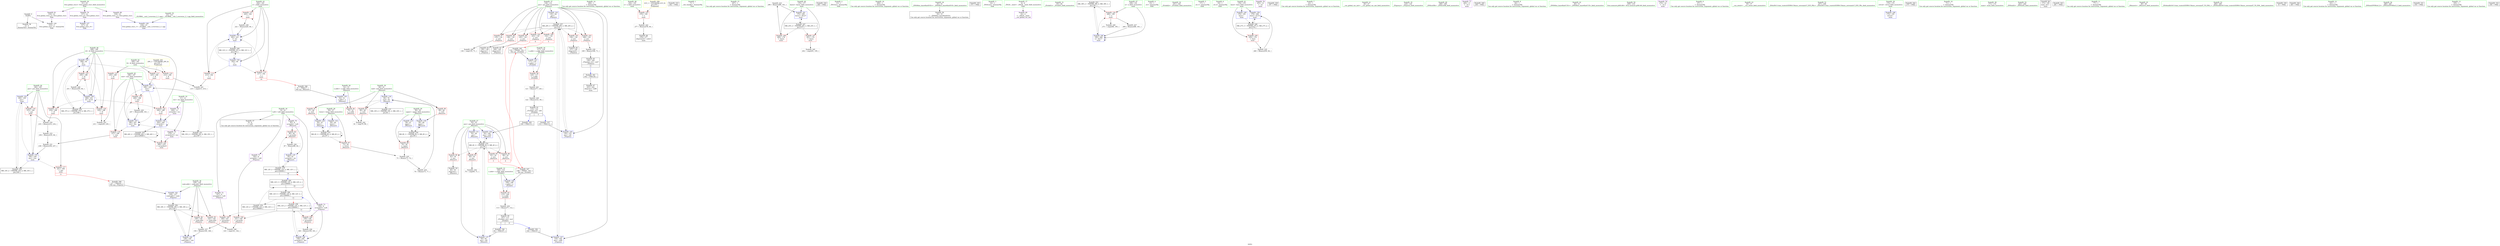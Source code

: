 digraph "SVFG" {
	label="SVFG";

	Node0x55c32f2446e0 [shape=record,color=grey,label="{NodeID: 0\nNullPtr}"];
	Node0x55c32f2446e0 -> Node0x55c32f2654f0[style=solid];
	Node0x55c32f2446e0 -> Node0x55c32f26a1e0[style=solid];
	Node0x55c32f296ca0 [shape=record,color=black,label="{NodeID: 346\n127 = PHI(241, )\n0th arg _Z5queryi }"];
	Node0x55c32f296ca0 -> Node0x55c32f26aca0[style=solid];
	Node0x55c32f263e30 [shape=record,color=red,label="{NodeID: 97\n135\<--130\n\<--pos\n_Z5queryi\n}"];
	Node0x55c32f263e30 -> Node0x55c32f272200[style=solid];
	Node0x55c32f262300 [shape=record,color=green,label="{NodeID: 14\n206\<--1\n\<--dummyObj\nCan only get source location for instruction, argument, global var or function.}"];
	Node0x55c32f283750 [shape=record,color=black,label="{NodeID: 277\nMR_10V_2 = PHI(MR_10V_3, MR_10V_1, )\npts\{61 \}\n}"];
	Node0x55c32f283750 -> Node0x55c32f26a620[style=dashed];
	Node0x55c32f264990 [shape=record,color=red,label="{NodeID: 111\n225\<--180\n\<--K\nmain\n}"];
	Node0x55c32f264990 -> Node0x55c32f26b590[style=solid];
	Node0x55c32f262d20 [shape=record,color=green,label="{NodeID: 28\n56\<--57\nlower\<--lower_field_insensitive\n_Z6inserti\n}"];
	Node0x55c32f262d20 -> Node0x55c32f266f40[style=solid];
	Node0x55c32f262d20 -> Node0x55c32f26a480[style=solid];
	Node0x55c32f262d20 -> Node0x55c32f26a960[style=solid];
	Node0x55c32f269e40 [shape=record,color=red,label="{NodeID: 125\n276\<--192\n\<--x\nmain\n}"];
	Node0x55c32f269e40 -> Node0x55c32f270100[style=solid];
	Node0x55c32f263880 [shape=record,color=green,label="{NodeID: 42\n180\<--181\nK\<--K_field_insensitive\nmain\n}"];
	Node0x55c32f263880 -> Node0x55c32f2648c0[style=solid];
	Node0x55c32f263880 -> Node0x55c32f264990[style=solid];
	Node0x55c32f263880 -> Node0x55c32f264a60[style=solid];
	Node0x55c32f270100 [shape=record,color=grey,label="{NodeID: 222\n277 = Binary(276, 64, )\n}"];
	Node0x55c32f270100 -> Node0x55c32f265f40[style=solid];
	Node0x55c32f26aa30 [shape=record,color=blue,label="{NodeID: 139\n54\<--100\npos\<--call2\n_Z6inserti\n}"];
	Node0x55c32f26aa30 -> Node0x55c32f282850[style=dashed];
	Node0x55c32f2654f0 [shape=record,color=black,label="{NodeID: 56\n2\<--3\ndummyVal\<--dummyVal\n}"];
	Node0x55c32f271600 [shape=record,color=grey,label="{NodeID: 236\n160 = Binary(159, 161, )\n}"];
	Node0x55c32f271600 -> Node0x55c32f26afe0[style=solid];
	Node0x55c32f26b590 [shape=record,color=blue,label="{NodeID: 153\n186\<--225\nsize\<--\nmain\n}"];
	Node0x55c32f26b590 -> Node0x55c32f269890[style=dashed];
	Node0x55c32f26b590 -> Node0x55c32f269960[style=dashed];
	Node0x55c32f26b590 -> Node0x55c32f26b8d0[style=dashed];
	Node0x55c32f26b590 -> Node0x55c32f27b150[style=dashed];
	Node0x55c32f2660e0 [shape=record,color=purple,label="{NodeID: 70\n85\<--8\narrayidx\<--Left\n_Z6inserti\n}"];
	Node0x55c32f2660e0 -> Node0x55c32f267350[style=solid];
	Node0x55c32f2660e0 -> Node0x55c32f26a6f0[style=solid];
	Node0x55c32f295c50 [shape=record,color=black,label="{NodeID: 333\n262 = PHI()\n}"];
	Node0x55c32f27ac50 [shape=record,color=black,label="{NodeID: 250\nMR_33V_2 = PHI(MR_33V_4, MR_33V_1, )\npts\{185 \}\n}"];
	Node0x55c32f27ac50 -> Node0x55c32f26b4c0[style=dashed];
	Node0x55c32f266cd0 [shape=record,color=red,label="{NodeID: 84\n83\<--54\n\<--pos\n_Z6inserti\n}"];
	Node0x55c32f266cd0 -> Node0x55c32f2657f0[style=solid];
	Node0x55c32f244650 [shape=record,color=green,label="{NodeID: 1\n7\<--1\n__dso_handle\<--dummyObj\nGlob }"];
	Node0x55c32f296db0 [shape=record,color=black,label="{NodeID: 347\n108 = PHI(91, 163, )\n0th arg _Z5chld1i }"];
	Node0x55c32f296db0 -> Node0x55c32f26ab00[style=solid];
	Node0x55c32f27f650 [shape=record,color=black,label="{NodeID: 264\nMR_12V_3 = PHI(MR_12V_4, MR_12V_2, )\npts\{100000 \}\n|{|<s1>10}}"];
	Node0x55c32f27f650 -> Node0x55c32f280a50[style=dashed];
	Node0x55c32f27f650:s1 -> Node0x55c32f283c50[style=dashed,color=red];
	Node0x55c32f263f00 [shape=record,color=red,label="{NodeID: 98\n138\<--130\n\<--pos\n_Z5queryi\n}"];
	Node0x55c32f263f00 -> Node0x55c32f265a60[style=solid];
	Node0x55c32f262390 [shape=record,color=green,label="{NodeID: 15\n207\<--1\n\<--dummyObj\nCan only get source location for instruction, argument, global var or function.}"];
	Node0x55c32f283c50 [shape=record,color=black,label="{NodeID: 278\nMR_12V_2 = PHI(MR_12V_4, MR_12V_1, )\npts\{100000 \}\n|{|<s3>10}}"];
	Node0x55c32f283c50 -> Node0x55c32f267350[style=dashed];
	Node0x55c32f283c50 -> Node0x55c32f26a6f0[style=dashed];
	Node0x55c32f283c50 -> Node0x55c32f283c50[style=dashed];
	Node0x55c32f283c50:s3 -> Node0x55c32f27f650[style=dashed,color=blue];
	Node0x55c32f264a60 [shape=record,color=red,label="{NodeID: 112\n230\<--180\n\<--K\nmain\n}"];
	Node0x55c32f264a60 -> Node0x55c32f272080[style=solid];
	Node0x55c32f262df0 [shape=record,color=green,label="{NodeID: 29\n58\<--59\nupper\<--upper_field_insensitive\n_Z6inserti\n}"];
	Node0x55c32f262df0 -> Node0x55c32f267010[style=solid];
	Node0x55c32f262df0 -> Node0x55c32f26a550[style=solid];
	Node0x55c32f262df0 -> Node0x55c32f26a7c0[style=solid];
	Node0x55c32f269f10 [shape=record,color=red,label="{NodeID: 126\n280\<--279\n\<--arrayidx23\nmain\n}"];
	Node0x55c32f263950 [shape=record,color=green,label="{NodeID: 43\n182\<--183\ni\<--i_field_insensitive\nmain\n}"];
	Node0x55c32f263950 -> Node0x55c32f264b30[style=solid];
	Node0x55c32f263950 -> Node0x55c32f264c00[style=solid];
	Node0x55c32f263950 -> Node0x55c32f264cd0[style=solid];
	Node0x55c32f263950 -> Node0x55c32f26b320[style=solid];
	Node0x55c32f263950 -> Node0x55c32f26b3f0[style=solid];
	Node0x55c32f270280 [shape=record,color=grey,label="{NodeID: 223\n290 = Binary(289, 161, )\n}"];
	Node0x55c32f270280 -> Node0x55c32f26bc10[style=solid];
	Node0x55c32f26ab00 [shape=record,color=blue,label="{NodeID: 140\n109\<--108\nx.addr\<--x\n_Z5chld1i\n}"];
	Node0x55c32f26ab00 -> Node0x55c32f267420[style=dashed];
	Node0x55c32f2655f0 [shape=record,color=black,label="{NodeID: 57\n9\<--8\n\<--Left\nCan only get source location for instruction, argument, global var or function.}"];
	Node0x55c32f271780 [shape=record,color=grey,label="{NodeID: 237\n150 = Binary(149, 148, )\n}"];
	Node0x55c32f271780 -> Node0x55c32f26ae40[style=solid];
	Node0x55c32f26b660 [shape=record,color=blue,label="{NodeID: 154\n188\<--64\ni4\<--\nmain\n}"];
	Node0x55c32f26b660 -> Node0x55c32f269a30[style=dashed];
	Node0x55c32f26b660 -> Node0x55c32f269b00[style=dashed];
	Node0x55c32f26b660 -> Node0x55c32f269bd0[style=dashed];
	Node0x55c32f26b660 -> Node0x55c32f269ca0[style=dashed];
	Node0x55c32f26b660 -> Node0x55c32f26b9a0[style=dashed];
	Node0x55c32f26b660 -> Node0x55c32f27b650[style=dashed];
	Node0x55c32f2661b0 [shape=record,color=purple,label="{NodeID: 71\n140\<--8\narrayidx\<--Left\n_Z5queryi\n}"];
	Node0x55c32f2661b0 -> Node0x55c32f2643e0[style=solid];
	Node0x55c32f295d50 [shape=record,color=black,label="{NodeID: 334\n266 = PHI()\n}"];
	Node0x55c32f27b150 [shape=record,color=black,label="{NodeID: 251\nMR_35V_2 = PHI(MR_35V_4, MR_35V_1, )\npts\{187 \}\n}"];
	Node0x55c32f27b150 -> Node0x55c32f26b590[style=dashed];
	Node0x55c32f266da0 [shape=record,color=red,label="{NodeID: 85\n91\<--54\n\<--pos\n_Z6inserti\n|{<s0>3}}"];
	Node0x55c32f266da0:s0 -> Node0x55c32f296db0[style=solid,color=red];
	Node0x55c32f244770 [shape=record,color=green,label="{NodeID: 2\n13\<--1\n_ZSt3cin\<--dummyObj\nGlob }"];
	Node0x55c32f297380 [shape=record,color=black,label="{NodeID: 348\n51 = PHI(217, )\n0th arg _Z6inserti }"];
	Node0x55c32f297380 -> Node0x55c32f26a2e0[style=solid];
	Node0x55c32f263fd0 [shape=record,color=red,label="{NodeID: 99\n145\<--130\n\<--pos\n_Z5queryi\n}"];
	Node0x55c32f263fd0 -> Node0x55c32f265b30[style=solid];
	Node0x55c32f262420 [shape=record,color=green,label="{NodeID: 16\n208\<--1\n\<--dummyObj\nCan only get source location for instruction, argument, global var or function.}"];
	Node0x55c32f264b30 [shape=record,color=red,label="{NodeID: 113\n213\<--182\n\<--i\nmain\n}"];
	Node0x55c32f264b30 -> Node0x55c32f271d80[style=solid];
	Node0x55c32f262ec0 [shape=record,color=green,label="{NodeID: 30\n60\<--61\nmid\<--mid_field_insensitive\n_Z6inserti\n}"];
	Node0x55c32f262ec0 -> Node0x55c32f2670e0[style=solid];
	Node0x55c32f262ec0 -> Node0x55c32f2671b0[style=solid];
	Node0x55c32f262ec0 -> Node0x55c32f267280[style=solid];
	Node0x55c32f262ec0 -> Node0x55c32f26a620[style=solid];
	Node0x55c32f285890 [shape=record,color=yellow,style=double,label="{NodeID: 293\n29V_1 = ENCHI(MR_29V_0)\npts\{181 \}\nFun[main]}"];
	Node0x55c32f285890 -> Node0x55c32f2648c0[style=dashed];
	Node0x55c32f285890 -> Node0x55c32f264990[style=dashed];
	Node0x55c32f285890 -> Node0x55c32f264a60[style=dashed];
	Node0x55c32f269fe0 [shape=record,color=blue,label="{NodeID: 127\n317\<--22\nllvm.global_ctors_0\<--\nGlob }"];
	Node0x55c32f263a20 [shape=record,color=green,label="{NodeID: 44\n184\<--185\npos\<--pos_field_insensitive\nmain\n}"];
	Node0x55c32f263a20 -> Node0x55c32f2696f0[style=solid];
	Node0x55c32f263a20 -> Node0x55c32f2697c0[style=solid];
	Node0x55c32f263a20 -> Node0x55c32f26b4c0[style=solid];
	Node0x55c32f263a20 -> Node0x55c32f26b730[style=solid];
	Node0x55c32f270400 [shape=record,color=grey,label="{NodeID: 224\n76 = Binary(75, 77, )\n}"];
	Node0x55c32f270400 -> Node0x55c32f26a620[style=solid];
	Node0x55c32f26abd0 [shape=record,color=blue,label="{NodeID: 141\n117\<--116\nx.addr\<--x\n_Z5chld2i\n}"];
	Node0x55c32f26abd0 -> Node0x55c32f2674f0[style=dashed];
	Node0x55c32f2656f0 [shape=record,color=black,label="{NodeID: 58\n34\<--35\n\<--_ZNSt8ios_base4InitD1Ev\nCan only get source location for instruction, argument, global var or function.}"];
	Node0x55c32f271900 [shape=record,color=grey,label="{NodeID: 238\n221 = Binary(220, 64, )\n}"];
	Node0x55c32f271900 -> Node0x55c32f26b3f0[style=solid];
	Node0x55c32f26b730 [shape=record,color=blue,label="{NodeID: 155\n184\<--238\npos\<--rem\nmain\n}"];
	Node0x55c32f26b730 -> Node0x55c32f2696f0[style=dashed];
	Node0x55c32f26b730 -> Node0x55c32f2697c0[style=dashed];
	Node0x55c32f26b730 -> Node0x55c32f26b730[style=dashed];
	Node0x55c32f26b730 -> Node0x55c32f27ac50[style=dashed];
	Node0x55c32f266280 [shape=record,color=purple,label="{NodeID: 72\n147\<--8\narrayidx3\<--Left\n_Z5queryi\n}"];
	Node0x55c32f266280 -> Node0x55c32f2644b0[style=solid];
	Node0x55c32f295e20 [shape=record,color=black,label="{NodeID: 335\n273 = PHI()\n}"];
	Node0x55c32f27b650 [shape=record,color=black,label="{NodeID: 252\nMR_37V_2 = PHI(MR_37V_4, MR_37V_1, )\npts\{189 \}\n}"];
	Node0x55c32f27b650 -> Node0x55c32f26b660[style=dashed];
	Node0x55c32f266e70 [shape=record,color=red,label="{NodeID: 86\n99\<--54\n\<--pos\n_Z6inserti\n|{<s0>4}}"];
	Node0x55c32f266e70:s0 -> Node0x55c32f296910[style=solid,color=red];
	Node0x55c32f2449d0 [shape=record,color=green,label="{NodeID: 3\n14\<--1\n_ZSt4cout\<--dummyObj\nGlob }"];
	Node0x55c32f2640a0 [shape=record,color=red,label="{NodeID: 100\n152\<--130\n\<--pos\n_Z5queryi\n|{<s0>5}}"];
	Node0x55c32f2640a0:s0 -> Node0x55c32f296910[style=solid,color=red];
	Node0x55c32f2624b0 [shape=record,color=green,label="{NodeID: 17\n4\<--6\n_ZStL8__ioinit\<--_ZStL8__ioinit_field_insensitive\nGlob }"];
	Node0x55c32f2624b0 -> Node0x55c32f266010[style=solid];
	Node0x55c32f264c00 [shape=record,color=red,label="{NodeID: 114\n217\<--182\n\<--i\nmain\n|{<s0>10}}"];
	Node0x55c32f264c00:s0 -> Node0x55c32f297380[style=solid,color=red];
	Node0x55c32f262f90 [shape=record,color=green,label="{NodeID: 31\n93\<--94\n_Z5chld1i\<--_Z5chld1i_field_insensitive\n}"];
	Node0x55c32f26a0e0 [shape=record,color=blue,label="{NodeID: 128\n318\<--23\nllvm.global_ctors_1\<--_GLOBAL__sub_I_overwise_2_1.cpp\nGlob }"];
	Node0x55c32f263af0 [shape=record,color=green,label="{NodeID: 45\n186\<--187\nsize\<--size_field_insensitive\nmain\n}"];
	Node0x55c32f263af0 -> Node0x55c32f269890[style=solid];
	Node0x55c32f263af0 -> Node0x55c32f269960[style=solid];
	Node0x55c32f263af0 -> Node0x55c32f26b590[style=solid];
	Node0x55c32f263af0 -> Node0x55c32f26b8d0[style=solid];
	Node0x55c32f270580 [shape=record,color=grey,label="{NodeID: 225\n75 = Binary(73, 74, )\n}"];
	Node0x55c32f270580 -> Node0x55c32f270400[style=solid];
	Node0x55c32f26aca0 [shape=record,color=blue,label="{NodeID: 142\n128\<--127\nrank.addr\<--rank\n_Z5queryi\n}"];
	Node0x55c32f26aca0 -> Node0x55c32f27ca50[style=dashed];
	Node0x55c32f2657f0 [shape=record,color=black,label="{NodeID: 59\n84\<--83\nidxprom\<--\n_Z6inserti\n}"];
	Node0x55c32f271a80 [shape=record,color=grey,label="{NodeID: 239\n70 = cmp(69, 71, )\n}"];
	Node0x55c32f26b800 [shape=record,color=blue,label="{NodeID: 156\n244\<--240\narrayidx\<--\nmain\n}"];
	Node0x55c32f26b800 -> Node0x55c32f269f10[style=dashed];
	Node0x55c32f26b800 -> Node0x55c32f26b800[style=dashed];
	Node0x55c32f26b800 -> Node0x55c32f27c550[style=dashed];
	Node0x55c32f266350 [shape=record,color=purple,label="{NodeID: 73\n158\<--8\narrayidx5\<--Left\n_Z5queryi\n}"];
	Node0x55c32f266350 -> Node0x55c32f264580[style=solid];
	Node0x55c32f266350 -> Node0x55c32f26afe0[style=solid];
	Node0x55c32f295ef0 [shape=record,color=black,label="{NodeID: 336\n92 = PHI(107, )\n}"];
	Node0x55c32f295ef0 -> Node0x55c32f26a890[style=solid];
	Node0x55c32f27bb50 [shape=record,color=black,label="{NodeID: 253\nMR_39V_2 = PHI(MR_39V_4, MR_39V_1, )\npts\{191 \}\n}"];
	Node0x55c32f27bb50 -> Node0x55c32f269d70[style=dashed];
	Node0x55c32f27bb50 -> Node0x55c32f26bb40[style=dashed];
	Node0x55c32f266f40 [shape=record,color=red,label="{NodeID: 87\n73\<--56\n\<--lower\n_Z6inserti\n}"];
	Node0x55c32f266f40 -> Node0x55c32f270580[style=solid];
	Node0x55c32f261860 [shape=record,color=green,label="{NodeID: 4\n15\<--1\n.str\<--dummyObj\nGlob }"];
	Node0x55c32f264170 [shape=record,color=red,label="{NodeID: 101\n156\<--130\n\<--pos\n_Z5queryi\n}"];
	Node0x55c32f264170 -> Node0x55c32f265c00[style=solid];
	Node0x55c32f262540 [shape=record,color=green,label="{NodeID: 18\n8\<--10\nLeft\<--Left_field_insensitive\nGlob }"];
	Node0x55c32f262540 -> Node0x55c32f2655f0[style=solid];
	Node0x55c32f262540 -> Node0x55c32f2660e0[style=solid];
	Node0x55c32f262540 -> Node0x55c32f2661b0[style=solid];
	Node0x55c32f262540 -> Node0x55c32f266280[style=solid];
	Node0x55c32f262540 -> Node0x55c32f266350[style=solid];
	Node0x55c32f264cd0 [shape=record,color=red,label="{NodeID: 115\n220\<--182\n\<--i\nmain\n}"];
	Node0x55c32f264cd0 -> Node0x55c32f271900[style=solid];
	Node0x55c32f263060 [shape=record,color=green,label="{NodeID: 32\n101\<--102\n_Z5chld2i\<--_Z5chld2i_field_insensitive\n}"];
	Node0x55c32f26a1e0 [shape=record,color=blue, style = dotted,label="{NodeID: 129\n319\<--3\nllvm.global_ctors_2\<--dummyVal\nGlob }"];
	Node0x55c32f263bc0 [shape=record,color=green,label="{NodeID: 46\n188\<--189\ni4\<--i4_field_insensitive\nmain\n}"];
	Node0x55c32f263bc0 -> Node0x55c32f269a30[style=solid];
	Node0x55c32f263bc0 -> Node0x55c32f269b00[style=solid];
	Node0x55c32f263bc0 -> Node0x55c32f269bd0[style=solid];
	Node0x55c32f263bc0 -> Node0x55c32f269ca0[style=solid];
	Node0x55c32f263bc0 -> Node0x55c32f26b660[style=solid];
	Node0x55c32f263bc0 -> Node0x55c32f26b9a0[style=solid];
	Node0x55c32f270700 [shape=record,color=grey,label="{NodeID: 226\n251 = Binary(250, 64, )\n}"];
	Node0x55c32f270700 -> Node0x55c32f26b9a0[style=solid];
	Node0x55c32f26ad70 [shape=record,color=blue,label="{NodeID: 143\n130\<--64\npos\<--\n_Z5queryi\n}"];
	Node0x55c32f26ad70 -> Node0x55c32f27cf50[style=dashed];
	Node0x55c32f2658c0 [shape=record,color=black,label="{NodeID: 60\n107\<--113\n_Z5chld1i_ret\<--mul\n_Z5chld1i\n|{<s0>3|<s1>6}}"];
	Node0x55c32f2658c0:s0 -> Node0x55c32f295ef0[style=solid,color=blue];
	Node0x55c32f2658c0:s1 -> Node0x55c32f296220[style=solid,color=blue];
	Node0x55c32f271c00 [shape=record,color=grey,label="{NodeID: 240\n271 = cmp(268, 195, )\n}"];
	Node0x55c32f26b8d0 [shape=record,color=blue,label="{NodeID: 157\n186\<--247\nsize\<--dec\nmain\n}"];
	Node0x55c32f26b8d0 -> Node0x55c32f269890[style=dashed];
	Node0x55c32f26b8d0 -> Node0x55c32f269960[style=dashed];
	Node0x55c32f26b8d0 -> Node0x55c32f26b8d0[style=dashed];
	Node0x55c32f26b8d0 -> Node0x55c32f27b150[style=dashed];
	Node0x55c32f266420 [shape=record,color=purple,label="{NodeID: 74\n244\<--11\narrayidx\<--res\nmain\n}"];
	Node0x55c32f266420 -> Node0x55c32f26b800[style=solid];
	Node0x55c32f2960e0 [shape=record,color=black,label="{NodeID: 337\n153 = PHI(115, )\n}"];
	Node0x55c32f2960e0 -> Node0x55c32f26af10[style=solid];
	Node0x55c32f27c050 [shape=record,color=black,label="{NodeID: 254\nMR_12V_2 = PHI(MR_12V_5, MR_12V_1, )\npts\{100000 \}\n}"];
	Node0x55c32f27c050 -> Node0x55c32f27f650[style=dashed];
	Node0x55c32f267010 [shape=record,color=red,label="{NodeID: 88\n74\<--58\n\<--upper\n_Z6inserti\n}"];
	Node0x55c32f267010 -> Node0x55c32f270580[style=solid];
	Node0x55c32f2618f0 [shape=record,color=green,label="{NodeID: 5\n17\<--1\n.str.1\<--dummyObj\nGlob }"];
	Node0x55c32f280a50 [shape=record,color=black,label="{NodeID: 268\nMR_12V_5 = PHI(MR_12V_6, MR_12V_3, )\npts\{100000 \}\n|{|<s1>11}}"];
	Node0x55c32f280a50 -> Node0x55c32f27c050[style=dashed];
	Node0x55c32f280a50:s1 -> Node0x55c32f27d450[style=dashed,color=red];
	Node0x55c32f264240 [shape=record,color=red,label="{NodeID: 102\n163\<--130\n\<--pos\n_Z5queryi\n|{<s0>6}}"];
	Node0x55c32f264240:s0 -> Node0x55c32f296db0[style=solid,color=red];
	Node0x55c32f2625d0 [shape=record,color=green,label="{NodeID: 19\n11\<--12\nres\<--res_field_insensitive\nGlob }"];
	Node0x55c32f2625d0 -> Node0x55c32f266420[style=solid];
	Node0x55c32f2625d0 -> Node0x55c32f2664f0[style=solid];
	Node0x55c32f2696f0 [shape=record,color=red,label="{NodeID: 116\n233\<--184\n\<--pos\nmain\n}"];
	Node0x55c32f2696f0 -> Node0x55c32f271300[style=solid];
	Node0x55c32f263130 [shape=record,color=green,label="{NodeID: 33\n109\<--110\nx.addr\<--x.addr_field_insensitive\n_Z5chld1i\n}"];
	Node0x55c32f263130 -> Node0x55c32f267420[style=solid];
	Node0x55c32f263130 -> Node0x55c32f26ab00[style=solid];
	Node0x55c32f26a2e0 [shape=record,color=blue,label="{NodeID: 130\n52\<--51\nx.addr\<--x\n_Z6inserti\n}"];
	Node0x55c32f26a2e0 -> Node0x55c32f266b30[style=dashed];
	Node0x55c32f263c90 [shape=record,color=green,label="{NodeID: 47\n190\<--191\nn\<--n_field_insensitive\nmain\n}"];
	Node0x55c32f263c90 -> Node0x55c32f269d70[style=solid];
	Node0x55c32f263c90 -> Node0x55c32f26bb40[style=solid];
	Node0x55c32f270880 [shape=record,color=grey,label="{NodeID: 227\n269 = Binary(268, 161, )\n}"];
	Node0x55c32f270880 -> Node0x55c32f26bb40[style=solid];
	Node0x55c32f26ae40 [shape=record,color=blue,label="{NodeID: 144\n128\<--150\nrank.addr\<--sub\n_Z5queryi\n}"];
	Node0x55c32f26ae40 -> Node0x55c32f27ca50[style=dashed];
	Node0x55c32f265990 [shape=record,color=black,label="{NodeID: 61\n115\<--122\n_Z5chld2i_ret\<--add\n_Z5chld2i\n|{<s0>4|<s1>5}}"];
	Node0x55c32f265990:s0 -> Node0x55c32f2957f0[style=solid,color=blue];
	Node0x55c32f265990:s1 -> Node0x55c32f2960e0[style=solid,color=blue];
	Node0x55c32f271d80 [shape=record,color=grey,label="{NodeID: 241\n215 = cmp(213, 214, )\n}"];
	Node0x55c32f26b9a0 [shape=record,color=blue,label="{NodeID: 158\n188\<--251\ni4\<--inc10\nmain\n}"];
	Node0x55c32f26b9a0 -> Node0x55c32f269a30[style=dashed];
	Node0x55c32f26b9a0 -> Node0x55c32f269b00[style=dashed];
	Node0x55c32f26b9a0 -> Node0x55c32f269bd0[style=dashed];
	Node0x55c32f26b9a0 -> Node0x55c32f269ca0[style=dashed];
	Node0x55c32f26b9a0 -> Node0x55c32f26b9a0[style=dashed];
	Node0x55c32f26b9a0 -> Node0x55c32f27b650[style=dashed];
	Node0x55c32f2664f0 [shape=record,color=purple,label="{NodeID: 75\n279\<--11\narrayidx23\<--res\nmain\n}"];
	Node0x55c32f2664f0 -> Node0x55c32f269f10[style=solid];
	Node0x55c32f296220 [shape=record,color=black,label="{NodeID: 338\n164 = PHI(107, )\n}"];
	Node0x55c32f296220 -> Node0x55c32f26b0b0[style=solid];
	Node0x55c32f27c550 [shape=record,color=black,label="{NodeID: 255\nMR_44V_2 = PHI(MR_44V_3, MR_44V_1, )\npts\{120000 \}\n}"];
	Node0x55c32f27c550 -> Node0x55c32f269f10[style=dashed];
	Node0x55c32f27c550 -> Node0x55c32f26b800[style=dashed];
	Node0x55c32f27c550 -> Node0x55c32f27c550[style=dashed];
	Node0x55c32f2670e0 [shape=record,color=red,label="{NodeID: 89\n80\<--60\n\<--mid\n_Z6inserti\n}"];
	Node0x55c32f2670e0 -> Node0x55c32f271f00[style=solid];
	Node0x55c32f25a970 [shape=record,color=green,label="{NodeID: 6\n19\<--1\n.str.2\<--dummyObj\nGlob }"];
	Node0x55c32f264310 [shape=record,color=red,label="{NodeID: 103\n168\<--130\n\<--pos\n_Z5queryi\n}"];
	Node0x55c32f264310 -> Node0x55c32f270d00[style=solid];
	Node0x55c32f2626a0 [shape=record,color=green,label="{NodeID: 20\n21\<--25\nllvm.global_ctors\<--llvm.global_ctors_field_insensitive\nGlob }"];
	Node0x55c32f2626a0 -> Node0x55c32f266830[style=solid];
	Node0x55c32f2626a0 -> Node0x55c32f266930[style=solid];
	Node0x55c32f2626a0 -> Node0x55c32f266a30[style=solid];
	Node0x55c32f2697c0 [shape=record,color=red,label="{NodeID: 117\n241\<--184\n\<--pos\nmain\n|{<s0>11}}"];
	Node0x55c32f2697c0:s0 -> Node0x55c32f296ca0[style=solid,color=red];
	Node0x55c32f263200 [shape=record,color=green,label="{NodeID: 34\n117\<--118\nx.addr\<--x.addr_field_insensitive\n_Z5chld2i\n}"];
	Node0x55c32f263200 -> Node0x55c32f2674f0[style=solid];
	Node0x55c32f263200 -> Node0x55c32f26abd0[style=solid];
	Node0x55c32f26a3b0 [shape=record,color=blue,label="{NodeID: 131\n54\<--64\npos\<--\n_Z6inserti\n}"];
	Node0x55c32f26a3b0 -> Node0x55c32f282850[style=dashed];
	Node0x55c32f264d80 [shape=record,color=green,label="{NodeID: 48\n192\<--193\nx\<--x_field_insensitive\nmain\n}"];
	Node0x55c32f264d80 -> Node0x55c32f269e40[style=solid];
	Node0x55c32f270a00 [shape=record,color=grey,label="{NodeID: 228\n87 = Binary(86, 64, )\n}"];
	Node0x55c32f270a00 -> Node0x55c32f26a6f0[style=solid];
	Node0x55c32f26af10 [shape=record,color=blue,label="{NodeID: 145\n130\<--153\npos\<--call\n_Z5queryi\n}"];
	Node0x55c32f26af10 -> Node0x55c32f27cf50[style=dashed];
	Node0x55c32f265a60 [shape=record,color=black,label="{NodeID: 62\n139\<--138\nidxprom\<--\n_Z5queryi\n}"];
	Node0x55c32f271f00 [shape=record,color=grey,label="{NodeID: 242\n81 = cmp(79, 80, )\n}"];
	Node0x55c32f26ba70 [shape=record,color=blue,label="{NodeID: 159\n178\<--260\nkase\<--inc14\nmain\n}"];
	Node0x55c32f26ba70 -> Node0x55c32f27a250[style=dashed];
	Node0x55c32f2665c0 [shape=record,color=purple,label="{NodeID: 76\n255\<--15\n\<--.str\nmain\n}"];
	Node0x55c32f296360 [shape=record,color=black,label="{NodeID: 339\n197 = PHI()\n}"];
	Node0x55c32f27ca50 [shape=record,color=black,label="{NodeID: 256\nMR_18V_3 = PHI(MR_18V_5, MR_18V_2, )\npts\{129 \}\n}"];
	Node0x55c32f27ca50 -> Node0x55c32f2675c0[style=dashed];
	Node0x55c32f27ca50 -> Node0x55c32f263d60[style=dashed];
	Node0x55c32f27ca50 -> Node0x55c32f26ae40[style=dashed];
	Node0x55c32f27ca50 -> Node0x55c32f27ca50[style=dashed];
	Node0x55c32f2671b0 [shape=record,color=red,label="{NodeID: 90\n89\<--60\n\<--mid\n_Z6inserti\n}"];
	Node0x55c32f2671b0 -> Node0x55c32f26a7c0[style=solid];
	Node0x55c32f25aa00 [shape=record,color=green,label="{NodeID: 7\n22\<--1\n\<--dummyObj\nCan only get source location for instruction, argument, global var or function.}"];
	Node0x55c32f2643e0 [shape=record,color=red,label="{NodeID: 104\n141\<--140\n\<--arrayidx\n_Z5queryi\n}"];
	Node0x55c32f2643e0 -> Node0x55c32f272500[style=solid];
	Node0x55c32f262770 [shape=record,color=green,label="{NodeID: 21\n26\<--27\n__cxx_global_var_init\<--__cxx_global_var_init_field_insensitive\n}"];
	Node0x55c32f269890 [shape=record,color=red,label="{NodeID: 118\n237\<--186\n\<--size\nmain\n}"];
	Node0x55c32f269890 -> Node0x55c32f270e80[style=solid];
	Node0x55c32f2632d0 [shape=record,color=green,label="{NodeID: 35\n124\<--125\n_Z5queryi\<--_Z5queryi_field_insensitive\n}"];
	Node0x55c32f26a480 [shape=record,color=blue,label="{NodeID: 132\n56\<--64\nlower\<--\n_Z6inserti\n}"];
	Node0x55c32f26a480 -> Node0x55c32f282d50[style=dashed];
	Node0x55c32f264e50 [shape=record,color=green,label="{NodeID: 49\n198\<--199\n_ZNSirsERi\<--_ZNSirsERi_field_insensitive\n}"];
	Node0x55c32f270b80 [shape=record,color=grey,label="{NodeID: 229\n247 = Binary(246, 161, )\n}"];
	Node0x55c32f270b80 -> Node0x55c32f26b8d0[style=solid];
	Node0x55c32f26afe0 [shape=record,color=blue,label="{NodeID: 146\n158\<--160\narrayidx5\<--dec\n_Z5queryi\n}"];
	Node0x55c32f26afe0 -> Node0x55c32f27d450[style=dashed];
	Node0x55c32f265b30 [shape=record,color=black,label="{NodeID: 63\n146\<--145\nidxprom2\<--\n_Z5queryi\n}"];
	Node0x55c32f272080 [shape=record,color=grey,label="{NodeID: 243\n231 = cmp(229, 230, )\n}"];
	Node0x55c32f26bb40 [shape=record,color=blue,label="{NodeID: 160\n190\<--269\nn\<--dec17\nmain\n}"];
	Node0x55c32f26bb40 -> Node0x55c32f269d70[style=dashed];
	Node0x55c32f26bb40 -> Node0x55c32f26bb40[style=dashed];
	Node0x55c32f26bb40 -> Node0x55c32f27bb50[style=dashed];
	Node0x55c32f266690 [shape=record,color=purple,label="{NodeID: 77\n265\<--17\n\<--.str.1\nmain\n}"];
	Node0x55c32f296430 [shape=record,color=black,label="{NodeID: 340\n204 = PHI()\n}"];
	Node0x55c32f27cf50 [shape=record,color=black,label="{NodeID: 257\nMR_20V_3 = PHI(MR_20V_5, MR_20V_2, )\npts\{131 \}\n}"];
	Node0x55c32f27cf50 -> Node0x55c32f263e30[style=dashed];
	Node0x55c32f27cf50 -> Node0x55c32f263f00[style=dashed];
	Node0x55c32f27cf50 -> Node0x55c32f263fd0[style=dashed];
	Node0x55c32f27cf50 -> Node0x55c32f2640a0[style=dashed];
	Node0x55c32f27cf50 -> Node0x55c32f264170[style=dashed];
	Node0x55c32f27cf50 -> Node0x55c32f264240[style=dashed];
	Node0x55c32f27cf50 -> Node0x55c32f264310[style=dashed];
	Node0x55c32f27cf50 -> Node0x55c32f26af10[style=dashed];
	Node0x55c32f27cf50 -> Node0x55c32f26b0b0[style=dashed];
	Node0x55c32f267280 [shape=record,color=red,label="{NodeID: 91\n97\<--60\n\<--mid\n_Z6inserti\n}"];
	Node0x55c32f267280 -> Node0x55c32f26a960[style=solid];
	Node0x55c32f2598f0 [shape=record,color=green,label="{NodeID: 8\n64\<--1\n\<--dummyObj\nCan only get source location for instruction, argument, global var or function.}"];
	Node0x55c32f2644b0 [shape=record,color=red,label="{NodeID: 105\n148\<--147\n\<--arrayidx3\n_Z5queryi\n}"];
	Node0x55c32f2644b0 -> Node0x55c32f271780[style=solid];
	Node0x55c32f262840 [shape=record,color=green,label="{NodeID: 22\n30\<--31\n_ZNSt8ios_base4InitC1Ev\<--_ZNSt8ios_base4InitC1Ev_field_insensitive\n}"];
	Node0x55c32f269960 [shape=record,color=red,label="{NodeID: 119\n246\<--186\n\<--size\nmain\n}"];
	Node0x55c32f269960 -> Node0x55c32f270b80[style=solid];
	Node0x55c32f2633a0 [shape=record,color=green,label="{NodeID: 36\n128\<--129\nrank.addr\<--rank.addr_field_insensitive\n_Z5queryi\n}"];
	Node0x55c32f2633a0 -> Node0x55c32f2675c0[style=solid];
	Node0x55c32f2633a0 -> Node0x55c32f263d60[style=solid];
	Node0x55c32f2633a0 -> Node0x55c32f26aca0[style=solid];
	Node0x55c32f2633a0 -> Node0x55c32f26ae40[style=solid];
	Node0x55c32f285dd0 [shape=record,color=yellow,style=double,label="{NodeID: 299\n41V_1 = ENCHI(MR_41V_0)\npts\{193 \}\nFun[main]}"];
	Node0x55c32f285dd0 -> Node0x55c32f269e40[style=dashed];
	Node0x55c32f26a550 [shape=record,color=blue,label="{NodeID: 133\n58\<--67\nupper\<--\n_Z6inserti\n}"];
	Node0x55c32f26a550 -> Node0x55c32f283250[style=dashed];
	Node0x55c32f264f20 [shape=record,color=green,label="{NodeID: 50\n209\<--210\nllvm.memset.p0i8.i64\<--llvm.memset.p0i8.i64_field_insensitive\n}"];
	Node0x55c32f270d00 [shape=record,color=grey,label="{NodeID: 230\n169 = Binary(168, 71, )\n}"];
	Node0x55c32f270d00 -> Node0x55c32f265cd0[style=solid];
	Node0x55c32f26b0b0 [shape=record,color=blue,label="{NodeID: 147\n130\<--164\npos\<--call6\n_Z5queryi\n}"];
	Node0x55c32f26b0b0 -> Node0x55c32f27cf50[style=dashed];
	Node0x55c32f265c00 [shape=record,color=black,label="{NodeID: 64\n157\<--156\nidxprom4\<--\n_Z5queryi\n}"];
	Node0x55c32f272200 [shape=record,color=grey,label="{NodeID: 244\n136 = cmp(135, 71, )\n}"];
	Node0x55c32f26bc10 [shape=record,color=blue,label="{NodeID: 161\n176\<--290\nkases\<--dec27\nmain\n}"];
	Node0x55c32f26bc10 -> Node0x55c32f279d50[style=dashed];
	Node0x55c32f266760 [shape=record,color=purple,label="{NodeID: 78\n274\<--19\n\<--.str.2\nmain\n}"];
	Node0x55c32f296500 [shape=record,color=black,label="{NodeID: 341\n242 = PHI(126, )\n}"];
	Node0x55c32f296500 -> Node0x55c32f265e70[style=solid];
	Node0x55c32f27d450 [shape=record,color=black,label="{NodeID: 258\nMR_12V_2 = PHI(MR_12V_3, MR_12V_1, )\npts\{100000 \}\n|{|<s5>11}}"];
	Node0x55c32f27d450 -> Node0x55c32f2643e0[style=dashed];
	Node0x55c32f27d450 -> Node0x55c32f2644b0[style=dashed];
	Node0x55c32f27d450 -> Node0x55c32f264580[style=dashed];
	Node0x55c32f27d450 -> Node0x55c32f26afe0[style=dashed];
	Node0x55c32f27d450 -> Node0x55c32f27d450[style=dashed];
	Node0x55c32f27d450:s5 -> Node0x55c32f280a50[style=dashed,color=blue];
	Node0x55c32f267350 [shape=record,color=red,label="{NodeID: 92\n86\<--85\n\<--arrayidx\n_Z6inserti\n}"];
	Node0x55c32f267350 -> Node0x55c32f270a00[style=solid];
	Node0x55c32f259980 [shape=record,color=green,label="{NodeID: 9\n67\<--1\n\<--dummyObj\nCan only get source location for instruction, argument, global var or function.}"];
	Node0x55c32f264580 [shape=record,color=red,label="{NodeID: 106\n159\<--158\n\<--arrayidx5\n_Z5queryi\n}"];
	Node0x55c32f264580 -> Node0x55c32f271600[style=solid];
	Node0x55c32f262910 [shape=record,color=green,label="{NodeID: 23\n36\<--37\n__cxa_atexit\<--__cxa_atexit_field_insensitive\n}"];
	Node0x55c32f269a30 [shape=record,color=red,label="{NodeID: 120\n229\<--188\n\<--i4\nmain\n}"];
	Node0x55c32f269a30 -> Node0x55c32f272080[style=solid];
	Node0x55c32f263470 [shape=record,color=green,label="{NodeID: 37\n130\<--131\npos\<--pos_field_insensitive\n_Z5queryi\n}"];
	Node0x55c32f263470 -> Node0x55c32f263e30[style=solid];
	Node0x55c32f263470 -> Node0x55c32f263f00[style=solid];
	Node0x55c32f263470 -> Node0x55c32f263fd0[style=solid];
	Node0x55c32f263470 -> Node0x55c32f2640a0[style=solid];
	Node0x55c32f263470 -> Node0x55c32f264170[style=solid];
	Node0x55c32f263470 -> Node0x55c32f264240[style=solid];
	Node0x55c32f263470 -> Node0x55c32f264310[style=solid];
	Node0x55c32f263470 -> Node0x55c32f26ad70[style=solid];
	Node0x55c32f263470 -> Node0x55c32f26af10[style=solid];
	Node0x55c32f263470 -> Node0x55c32f26b0b0[style=solid];
	Node0x55c32f26a620 [shape=record,color=blue,label="{NodeID: 134\n60\<--76\nmid\<--div\n_Z6inserti\n}"];
	Node0x55c32f26a620 -> Node0x55c32f2670e0[style=dashed];
	Node0x55c32f26a620 -> Node0x55c32f2671b0[style=dashed];
	Node0x55c32f26a620 -> Node0x55c32f267280[style=dashed];
	Node0x55c32f26a620 -> Node0x55c32f283750[style=dashed];
	Node0x55c32f264ff0 [shape=record,color=green,label="{NodeID: 51\n257\<--258\n_ZStlsISt11char_traitsIcEERSt13basic_ostreamIcT_ES5_PKc\<--_ZStlsISt11char_traitsIcEERSt13basic_ostreamIcT_ES5_PKc_field_insensitive\n}"];
	Node0x55c32f270e80 [shape=record,color=grey,label="{NodeID: 231\n238 = Binary(236, 237, )\n}"];
	Node0x55c32f270e80 -> Node0x55c32f26b730[style=solid];
	Node0x55c32f26b180 [shape=record,color=blue,label="{NodeID: 148\n174\<--195\nretval\<--\nmain\n}"];
	Node0x55c32f265cd0 [shape=record,color=black,label="{NodeID: 65\n126\<--169\n_Z5queryi_ret\<--sub7\n_Z5queryi\n|{<s0>11}}"];
	Node0x55c32f265cd0:s0 -> Node0x55c32f296500[style=solid,color=blue];
	Node0x55c32f272380 [shape=record,color=grey,label="{NodeID: 245\n202 = cmp(201, 195, )\n}"];
	Node0x55c32f266830 [shape=record,color=purple,label="{NodeID: 79\n317\<--21\nllvm.global_ctors_0\<--llvm.global_ctors\nGlob }"];
	Node0x55c32f266830 -> Node0x55c32f269fe0[style=solid];
	Node0x55c32f2966a0 [shape=record,color=black,label="{NodeID: 342\n275 = PHI()\n}"];
	Node0x55c32f267420 [shape=record,color=red,label="{NodeID: 93\n112\<--109\n\<--x.addr\n_Z5chld1i\n}"];
	Node0x55c32f267420 -> Node0x55c32f271000[style=solid];
	Node0x55c32f259a10 [shape=record,color=green,label="{NodeID: 10\n71\<--1\n\<--dummyObj\nCan only get source location for instruction, argument, global var or function.}"];
	Node0x55c32f264650 [shape=record,color=red,label="{NodeID: 107\n201\<--176\n\<--kases\nmain\n}"];
	Node0x55c32f264650 -> Node0x55c32f272380[style=solid];
	Node0x55c32f2629e0 [shape=record,color=green,label="{NodeID: 24\n35\<--41\n_ZNSt8ios_base4InitD1Ev\<--_ZNSt8ios_base4InitD1Ev_field_insensitive\n}"];
	Node0x55c32f2629e0 -> Node0x55c32f2656f0[style=solid];
	Node0x55c32f269b00 [shape=record,color=red,label="{NodeID: 121\n234\<--188\n\<--i4\nmain\n}"];
	Node0x55c32f269b00 -> Node0x55c32f271300[style=solid];
	Node0x55c32f263540 [shape=record,color=green,label="{NodeID: 38\n171\<--172\nmain\<--main_field_insensitive\n}"];
	Node0x55c32f26a6f0 [shape=record,color=blue,label="{NodeID: 135\n85\<--87\narrayidx\<--inc\n_Z6inserti\n}"];
	Node0x55c32f26a6f0 -> Node0x55c32f283c50[style=dashed];
	Node0x55c32f2650f0 [shape=record,color=green,label="{NodeID: 52\n263\<--264\n_ZNSolsEi\<--_ZNSolsEi_field_insensitive\n}"];
	Node0x55c32f271000 [shape=record,color=grey,label="{NodeID: 232\n113 = Binary(77, 112, )\n}"];
	Node0x55c32f271000 -> Node0x55c32f2658c0[style=solid];
	Node0x55c32f26b250 [shape=record,color=blue,label="{NodeID: 149\n178\<--195\nkase\<--\nmain\n}"];
	Node0x55c32f26b250 -> Node0x55c32f27a250[style=dashed];
	Node0x55c32f265da0 [shape=record,color=black,label="{NodeID: 66\n173\<--195\nmain_ret\<--\nmain\n}"];
	Node0x55c32f2957f0 [shape=record,color=black,label="{NodeID: 329\n100 = PHI(115, )\n}"];
	Node0x55c32f2957f0 -> Node0x55c32f26aa30[style=solid];
	Node0x55c32f272500 [shape=record,color=grey,label="{NodeID: 246\n143 = cmp(141, 142, )\n}"];
	Node0x55c32f266930 [shape=record,color=purple,label="{NodeID: 80\n318\<--21\nllvm.global_ctors_1\<--llvm.global_ctors\nGlob }"];
	Node0x55c32f266930 -> Node0x55c32f26a0e0[style=solid];
	Node0x55c32f296770 [shape=record,color=black,label="{NodeID: 343\n281 = PHI()\n}"];
	Node0x55c32f2674f0 [shape=record,color=red,label="{NodeID: 94\n120\<--117\n\<--x.addr\n_Z5chld2i\n}"];
	Node0x55c32f2674f0 -> Node0x55c32f26ff80[style=solid];
	Node0x55c32f262150 [shape=record,color=green,label="{NodeID: 11\n77\<--1\n\<--dummyObj\nCan only get source location for instruction, argument, global var or function.}"];
	Node0x55c32f282850 [shape=record,color=black,label="{NodeID: 274\nMR_4V_3 = PHI(MR_4V_5, MR_4V_2, )\npts\{55 \}\n}"];
	Node0x55c32f282850 -> Node0x55c32f266c00[style=dashed];
	Node0x55c32f282850 -> Node0x55c32f266cd0[style=dashed];
	Node0x55c32f282850 -> Node0x55c32f266da0[style=dashed];
	Node0x55c32f282850 -> Node0x55c32f266e70[style=dashed];
	Node0x55c32f282850 -> Node0x55c32f26a890[style=dashed];
	Node0x55c32f282850 -> Node0x55c32f26aa30[style=dashed];
	Node0x55c32f264720 [shape=record,color=red,label="{NodeID: 108\n289\<--176\n\<--kases\nmain\n}"];
	Node0x55c32f264720 -> Node0x55c32f270280[style=solid];
	Node0x55c32f262ab0 [shape=record,color=green,label="{NodeID: 25\n48\<--49\n_Z6inserti\<--_Z6inserti_field_insensitive\n}"];
	Node0x55c32f269bd0 [shape=record,color=red,label="{NodeID: 122\n240\<--188\n\<--i4\nmain\n}"];
	Node0x55c32f269bd0 -> Node0x55c32f26b800[style=solid];
	Node0x55c32f263610 [shape=record,color=green,label="{NodeID: 39\n174\<--175\nretval\<--retval_field_insensitive\nmain\n}"];
	Node0x55c32f263610 -> Node0x55c32f26b180[style=solid];
	Node0x55c32f26a7c0 [shape=record,color=blue,label="{NodeID: 136\n58\<--89\nupper\<--\n_Z6inserti\n}"];
	Node0x55c32f26a7c0 -> Node0x55c32f283250[style=dashed];
	Node0x55c32f2651f0 [shape=record,color=green,label="{NodeID: 53\n284\<--285\n_ZSt4endlIcSt11char_traitsIcEERSt13basic_ostreamIT_T0_ES6_\<--_ZSt4endlIcSt11char_traitsIcEERSt13basic_ostreamIT_T0_ES6__field_insensitive\n}"];
	Node0x55c32f271180 [shape=record,color=grey,label="{NodeID: 233\n236 = Binary(235, 64, )\n}"];
	Node0x55c32f271180 -> Node0x55c32f270e80[style=solid];
	Node0x55c32f26b320 [shape=record,color=blue,label="{NodeID: 150\n182\<--64\ni\<--\nmain\n}"];
	Node0x55c32f26b320 -> Node0x55c32f264b30[style=dashed];
	Node0x55c32f26b320 -> Node0x55c32f264c00[style=dashed];
	Node0x55c32f26b320 -> Node0x55c32f264cd0[style=dashed];
	Node0x55c32f26b320 -> Node0x55c32f26b3f0[style=dashed];
	Node0x55c32f26b320 -> Node0x55c32f27a750[style=dashed];
	Node0x55c32f265e70 [shape=record,color=black,label="{NodeID: 67\n243\<--242\nidxprom\<--call8\nmain\n}"];
	Node0x55c32f2959e0 [shape=record,color=black,label="{NodeID: 330\n33 = PHI()\n}"];
	Node0x55c32f279d50 [shape=record,color=black,label="{NodeID: 247\nMR_25V_2 = PHI(MR_25V_3, MR_25V_1, )\npts\{177 \}\n}"];
	Node0x55c32f279d50 -> Node0x55c32f264650[style=dashed];
	Node0x55c32f279d50 -> Node0x55c32f264720[style=dashed];
	Node0x55c32f279d50 -> Node0x55c32f26bc10[style=dashed];
	Node0x55c32f266a30 [shape=record,color=purple,label="{NodeID: 81\n319\<--21\nllvm.global_ctors_2\<--llvm.global_ctors\nGlob }"];
	Node0x55c32f266a30 -> Node0x55c32f26a1e0[style=solid];
	Node0x55c32f296840 [shape=record,color=black,label="{NodeID: 344\n283 = PHI()\n}"];
	Node0x55c32f2675c0 [shape=record,color=red,label="{NodeID: 95\n142\<--128\n\<--rank.addr\n_Z5queryi\n}"];
	Node0x55c32f2675c0 -> Node0x55c32f272500[style=solid];
	Node0x55c32f2621e0 [shape=record,color=green,label="{NodeID: 12\n161\<--1\n\<--dummyObj\nCan only get source location for instruction, argument, global var or function.}"];
	Node0x55c32f282d50 [shape=record,color=black,label="{NodeID: 275\nMR_6V_3 = PHI(MR_6V_4, MR_6V_2, )\npts\{57 \}\n}"];
	Node0x55c32f282d50 -> Node0x55c32f266f40[style=dashed];
	Node0x55c32f282d50 -> Node0x55c32f26a960[style=dashed];
	Node0x55c32f282d50 -> Node0x55c32f282d50[style=dashed];
	Node0x55c32f2647f0 [shape=record,color=red,label="{NodeID: 109\n259\<--178\n\<--kase\nmain\n}"];
	Node0x55c32f2647f0 -> Node0x55c32f271480[style=solid];
	Node0x55c32f262b80 [shape=record,color=green,label="{NodeID: 26\n52\<--53\nx.addr\<--x.addr_field_insensitive\n_Z6inserti\n}"];
	Node0x55c32f262b80 -> Node0x55c32f266b30[style=solid];
	Node0x55c32f262b80 -> Node0x55c32f26a2e0[style=solid];
	Node0x55c32f269ca0 [shape=record,color=red,label="{NodeID: 123\n250\<--188\n\<--i4\nmain\n}"];
	Node0x55c32f269ca0 -> Node0x55c32f270700[style=solid];
	Node0x55c32f2636e0 [shape=record,color=green,label="{NodeID: 40\n176\<--177\nkases\<--kases_field_insensitive\nmain\n}"];
	Node0x55c32f2636e0 -> Node0x55c32f264650[style=solid];
	Node0x55c32f2636e0 -> Node0x55c32f264720[style=solid];
	Node0x55c32f2636e0 -> Node0x55c32f26bc10[style=solid];
	Node0x55c32f26fe00 [shape=record,color=grey,label="{NodeID: 220\n122 = Binary(121, 64, )\n}"];
	Node0x55c32f26fe00 -> Node0x55c32f265990[style=solid];
	Node0x55c32f26a890 [shape=record,color=blue,label="{NodeID: 137\n54\<--92\npos\<--call\n_Z6inserti\n}"];
	Node0x55c32f26a890 -> Node0x55c32f282850[style=dashed];
	Node0x55c32f2652f0 [shape=record,color=green,label="{NodeID: 54\n286\<--287\n_ZNSolsEPFRSoS_E\<--_ZNSolsEPFRSoS_E_field_insensitive\n}"];
	Node0x55c32f271300 [shape=record,color=grey,label="{NodeID: 234\n235 = Binary(233, 234, )\n}"];
	Node0x55c32f271300 -> Node0x55c32f271180[style=solid];
	Node0x55c32f26b3f0 [shape=record,color=blue,label="{NodeID: 151\n182\<--221\ni\<--inc\nmain\n}"];
	Node0x55c32f26b3f0 -> Node0x55c32f264b30[style=dashed];
	Node0x55c32f26b3f0 -> Node0x55c32f264c00[style=dashed];
	Node0x55c32f26b3f0 -> Node0x55c32f264cd0[style=dashed];
	Node0x55c32f26b3f0 -> Node0x55c32f26b3f0[style=dashed];
	Node0x55c32f26b3f0 -> Node0x55c32f27a750[style=dashed];
	Node0x55c32f265f40 [shape=record,color=black,label="{NodeID: 68\n278\<--277\nidxprom22\<--sub21\nmain\n}"];
	Node0x55c32f295ab0 [shape=record,color=black,label="{NodeID: 331\n254 = PHI()\n}"];
	Node0x55c32f27a250 [shape=record,color=black,label="{NodeID: 248\nMR_27V_3 = PHI(MR_27V_4, MR_27V_2, )\npts\{179 \}\n}"];
	Node0x55c32f27a250 -> Node0x55c32f2647f0[style=dashed];
	Node0x55c32f27a250 -> Node0x55c32f26ba70[style=dashed];
	Node0x55c32f266b30 [shape=record,color=red,label="{NodeID: 82\n79\<--52\n\<--x.addr\n_Z6inserti\n}"];
	Node0x55c32f266b30 -> Node0x55c32f271f00[style=solid];
	Node0x55c32f296910 [shape=record,color=black,label="{NodeID: 345\n116 = PHI(99, 152, )\n0th arg _Z5chld2i }"];
	Node0x55c32f296910 -> Node0x55c32f26abd0[style=solid];
	Node0x55c32f263d60 [shape=record,color=red,label="{NodeID: 96\n149\<--128\n\<--rank.addr\n_Z5queryi\n}"];
	Node0x55c32f263d60 -> Node0x55c32f271780[style=solid];
	Node0x55c32f262270 [shape=record,color=green,label="{NodeID: 13\n195\<--1\n\<--dummyObj\nCan only get source location for instruction, argument, global var or function.}"];
	Node0x55c32f283250 [shape=record,color=black,label="{NodeID: 276\nMR_8V_3 = PHI(MR_8V_5, MR_8V_2, )\npts\{59 \}\n}"];
	Node0x55c32f283250 -> Node0x55c32f267010[style=dashed];
	Node0x55c32f283250 -> Node0x55c32f26a7c0[style=dashed];
	Node0x55c32f283250 -> Node0x55c32f283250[style=dashed];
	Node0x55c32f2648c0 [shape=record,color=red,label="{NodeID: 110\n214\<--180\n\<--K\nmain\n}"];
	Node0x55c32f2648c0 -> Node0x55c32f271d80[style=solid];
	Node0x55c32f262c50 [shape=record,color=green,label="{NodeID: 27\n54\<--55\npos\<--pos_field_insensitive\n_Z6inserti\n}"];
	Node0x55c32f262c50 -> Node0x55c32f266c00[style=solid];
	Node0x55c32f262c50 -> Node0x55c32f266cd0[style=solid];
	Node0x55c32f262c50 -> Node0x55c32f266da0[style=solid];
	Node0x55c32f262c50 -> Node0x55c32f266e70[style=solid];
	Node0x55c32f262c50 -> Node0x55c32f26a3b0[style=solid];
	Node0x55c32f262c50 -> Node0x55c32f26a890[style=solid];
	Node0x55c32f262c50 -> Node0x55c32f26aa30[style=solid];
	Node0x55c32f269d70 [shape=record,color=red,label="{NodeID: 124\n268\<--190\n\<--n\nmain\n}"];
	Node0x55c32f269d70 -> Node0x55c32f270880[style=solid];
	Node0x55c32f269d70 -> Node0x55c32f271c00[style=solid];
	Node0x55c32f2637b0 [shape=record,color=green,label="{NodeID: 41\n178\<--179\nkase\<--kase_field_insensitive\nmain\n}"];
	Node0x55c32f2637b0 -> Node0x55c32f2647f0[style=solid];
	Node0x55c32f2637b0 -> Node0x55c32f26b250[style=solid];
	Node0x55c32f2637b0 -> Node0x55c32f26ba70[style=solid];
	Node0x55c32f26ff80 [shape=record,color=grey,label="{NodeID: 221\n121 = Binary(77, 120, )\n}"];
	Node0x55c32f26ff80 -> Node0x55c32f26fe00[style=solid];
	Node0x55c32f26a960 [shape=record,color=blue,label="{NodeID: 138\n56\<--97\nlower\<--\n_Z6inserti\n}"];
	Node0x55c32f26a960 -> Node0x55c32f282d50[style=dashed];
	Node0x55c32f2653f0 [shape=record,color=green,label="{NodeID: 55\n23\<--313\n_GLOBAL__sub_I_overwise_2_1.cpp\<--_GLOBAL__sub_I_overwise_2_1.cpp_field_insensitive\n}"];
	Node0x55c32f2653f0 -> Node0x55c32f26a0e0[style=solid];
	Node0x55c32f271480 [shape=record,color=grey,label="{NodeID: 235\n260 = Binary(259, 64, )\n}"];
	Node0x55c32f271480 -> Node0x55c32f26ba70[style=solid];
	Node0x55c32f26b4c0 [shape=record,color=blue,label="{NodeID: 152\n184\<--195\npos\<--\nmain\n}"];
	Node0x55c32f26b4c0 -> Node0x55c32f2696f0[style=dashed];
	Node0x55c32f26b4c0 -> Node0x55c32f26b730[style=dashed];
	Node0x55c32f26b4c0 -> Node0x55c32f27ac50[style=dashed];
	Node0x55c32f266010 [shape=record,color=purple,label="{NodeID: 69\n32\<--4\n\<--_ZStL8__ioinit\n__cxx_global_var_init\n}"];
	Node0x55c32f295b80 [shape=record,color=black,label="{NodeID: 332\n256 = PHI()\n}"];
	Node0x55c32f27a750 [shape=record,color=black,label="{NodeID: 249\nMR_31V_2 = PHI(MR_31V_4, MR_31V_1, )\npts\{183 \}\n}"];
	Node0x55c32f27a750 -> Node0x55c32f26b320[style=dashed];
	Node0x55c32f266c00 [shape=record,color=red,label="{NodeID: 83\n69\<--54\n\<--pos\n_Z6inserti\n}"];
	Node0x55c32f266c00 -> Node0x55c32f271a80[style=solid];
}
